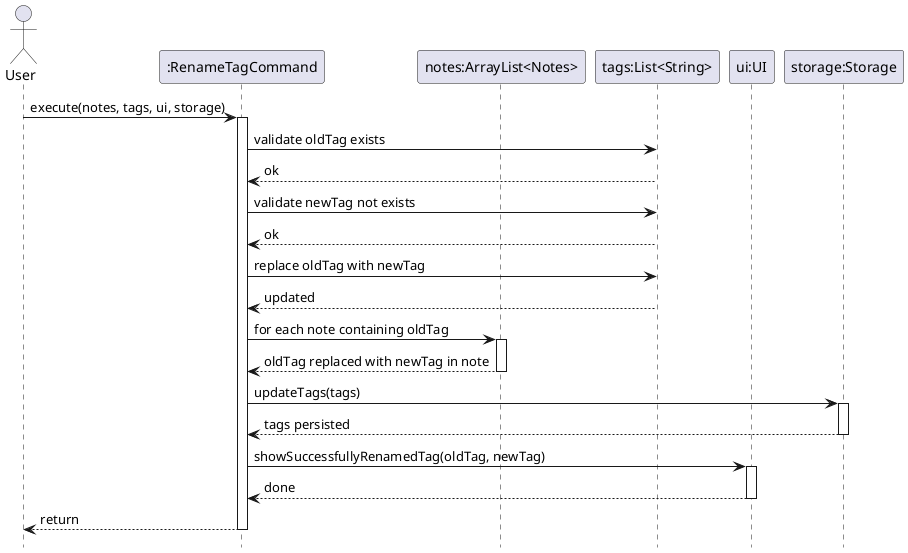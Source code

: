 @startuml RenameTagSequence
actor User
participant ":RenameTagCommand" as Command
participant "notes:ArrayList<Notes>" as Notes
participant "tags:List<String>" as Tags
participant "ui:UI" as UI
participant "storage:Storage" as Storage

hide footbox

User -> Command: execute(notes, tags, ui, storage)
activate Command

Command -> Tags: validate oldTag exists
Tags --> Command: ok

Command -> Tags: validate newTag not exists
Tags --> Command: ok

Command -> Tags: replace oldTag with newTag
Tags --> Command: updated

Command -> Notes: for each note containing oldTag
activate Notes
Notes --> Command: oldTag replaced with newTag in note
deactivate Notes

Command -> Storage: updateTags(tags)
activate Storage
Storage --> Command: tags persisted
deactivate Storage

Command -> UI: showSuccessfullyRenamedTag(oldTag, newTag)
activate UI
UI --> Command: done
deactivate UI

Command --> User: return
deactivate Command
@enduml

